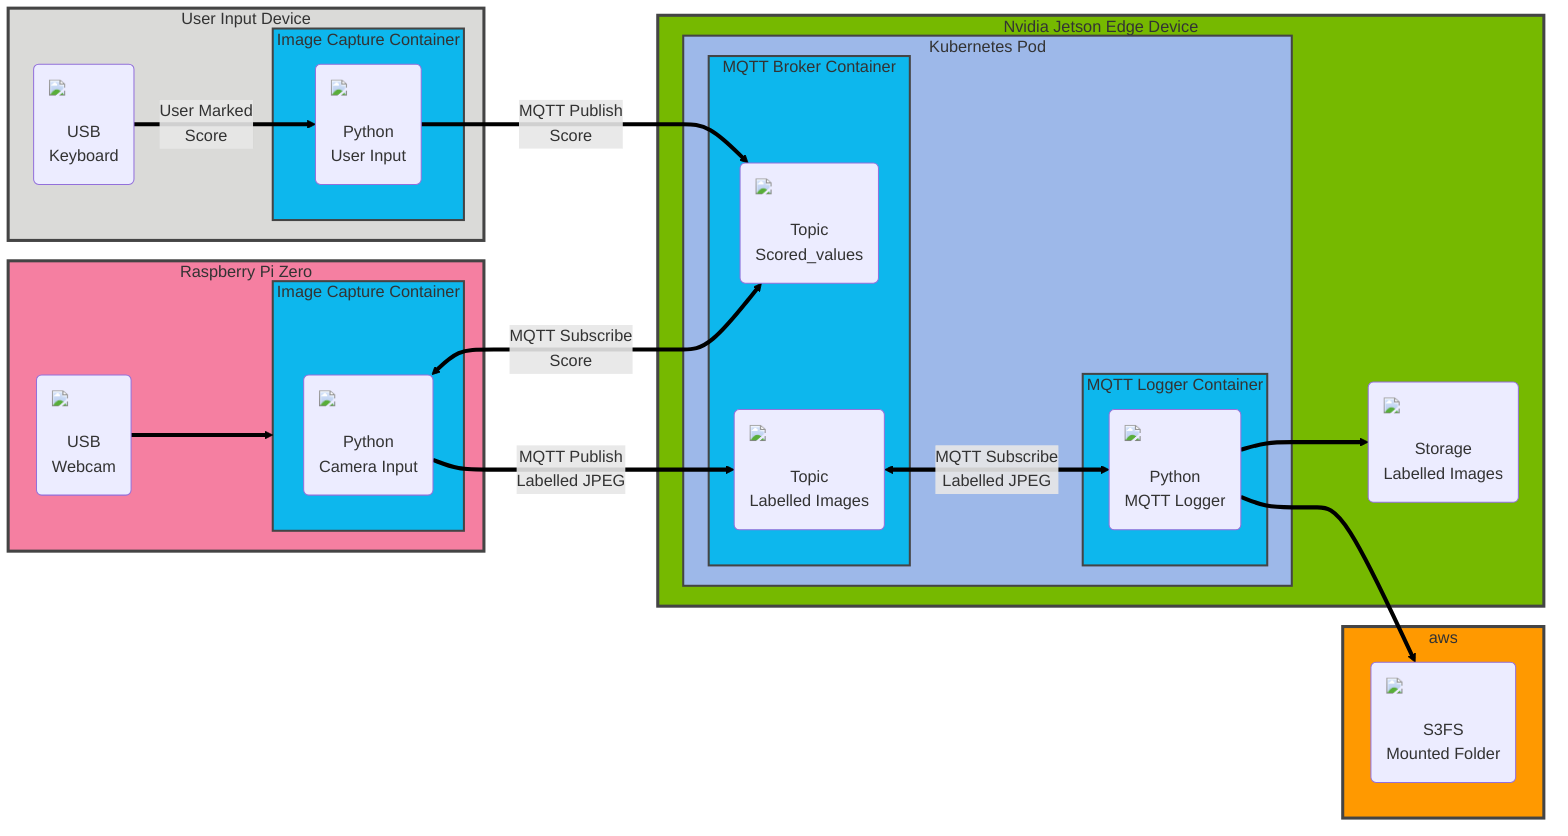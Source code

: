 flowchart LR
    %% @config{config.json}

    subgraph mbp["User Input Device"]
        direction LR
        Keyboard("<img width='80' src='https://static.thenounproject.com/png/91947-200.png' /><br>USB<br/> Keyboard")

        subgraph input-container[Image Capture Container]
            python-input("<img width='80'; src='https://cdn.iconscout.com/icon/free/png-256/python-3628999-3030224.png'/> <br> Python <br/> User Input")
        end

        Keyboard --User Marked\n Score--> python-input
    end

    python-input --MQTT Publish\nScore--> user-input-topic


    subgraph rpi["Raspberry Pi Zero"]

        Camera("<img width='80' src='https://static.thenounproject.com/png/589767-200.png' /><br>USB<br/> Webcam")

        subgraph camera-container[Image Capture Container]
            python-face("<img width='80'; src='https://cdn.iconscout.com/icon/free/png-256/python-3628999-3030224.png'/> <br> Python <br/> Camera Input")
        end

        Camera --> camera-container

    end

    subgraph jetson["Nvidia Jetson Edge Device"]

        subgraph KubNV["Kubernetes Pod"]
        subgraph client-mqtt[MQTT Broker Container]
            user-input-topic("<img src='https://static.thenounproject.com/png/9658-200.png'; width='80'/><br>Topic <br/> Scored_values") 
            labelled_images_topic("<img src='https://static.thenounproject.com/png/9658-200.png'; width='80'/><br>Topic <br/> Labelled Images") 
        end

        


            
            subgraph mqtt-listen[MQTT Logger Container]
                python-listen("<img width='80' src='https://cdn.iconscout.com/icon/free/png-256/python-3628999-3030224.png' /><br> Python <br/> MQTT Logger")
            end

            %%subgraph mqtt-forward[MQTT Forwarding Container]
            %%    python-forward("<img width='80' src='https://cdn.iconscout.com/icon/free/png-256/python-3628999-3030224.png' /><br> Python <br/> MQTT Forwarder")
            %%end

            
            python-face --MQTT Publish <br/> Labelled JPEG--> labelled_images_topic

            python-face <--MQTT Subscribe <br/> Score --> user-input-topic
            labelled_images_topic <--MQTT Subscribe<br/>Labelled JPEG--> python-listen
        end
        drive("<img src='https://static.thenounproject.com/png/965901-200.png'; width='80'/><br>Storage<br/>Labelled Images ") 
        python-listen --> drive

        %%kubConfig("<img src='https://cdn2.iconfinder.com/data/icons/mixd/512/20_kubernetes-512.png'; width='80'/><br>Kubernetes<br/> Configuration Yaml") 
        %%kubConfig --> KubNV
        %%kubedgeervice("<img src='https://static.thenounproject.com/png/2040656-200.png'; width='80'/><br>Kubernetes<br/> Service Deployment") 
    end

    subgraph aws
        s3fs("<img width='80' src='https://i.imgur.com/HCNNuCL.png' /><br> S3FS <br/> Mounted Folder")
    end
    python-listen --> s3fs





classDef container fill:#0db7ed,stroke:#444444,stroke-width:2px
classDef kuber fill:#9db8e9,stroke:#444444,stroke-width:2px
classDef nv fill:#76B900,stroke:#444444,stroke-width:3px
classDef raspbi fill:#f57fa1,stroke:#444444,stroke-width:3px
classDef apple fill:#dadad8,stroke:#444444,stroke-width:3px
classDef az fill:#FF9900,stroke:#444444,stroke-width:3px

class face,client-mqtt,mqtt-listen,mqtt-forward,cloud-mqtt,cloud-Render,input-container,camera-container container;
class KubCl,KubNV kuber;
class jetson nv;
class rpi raspbi;
class mbp apple;
class aws az;

linkStyle default stroke:#000,stroke-width:4px;
